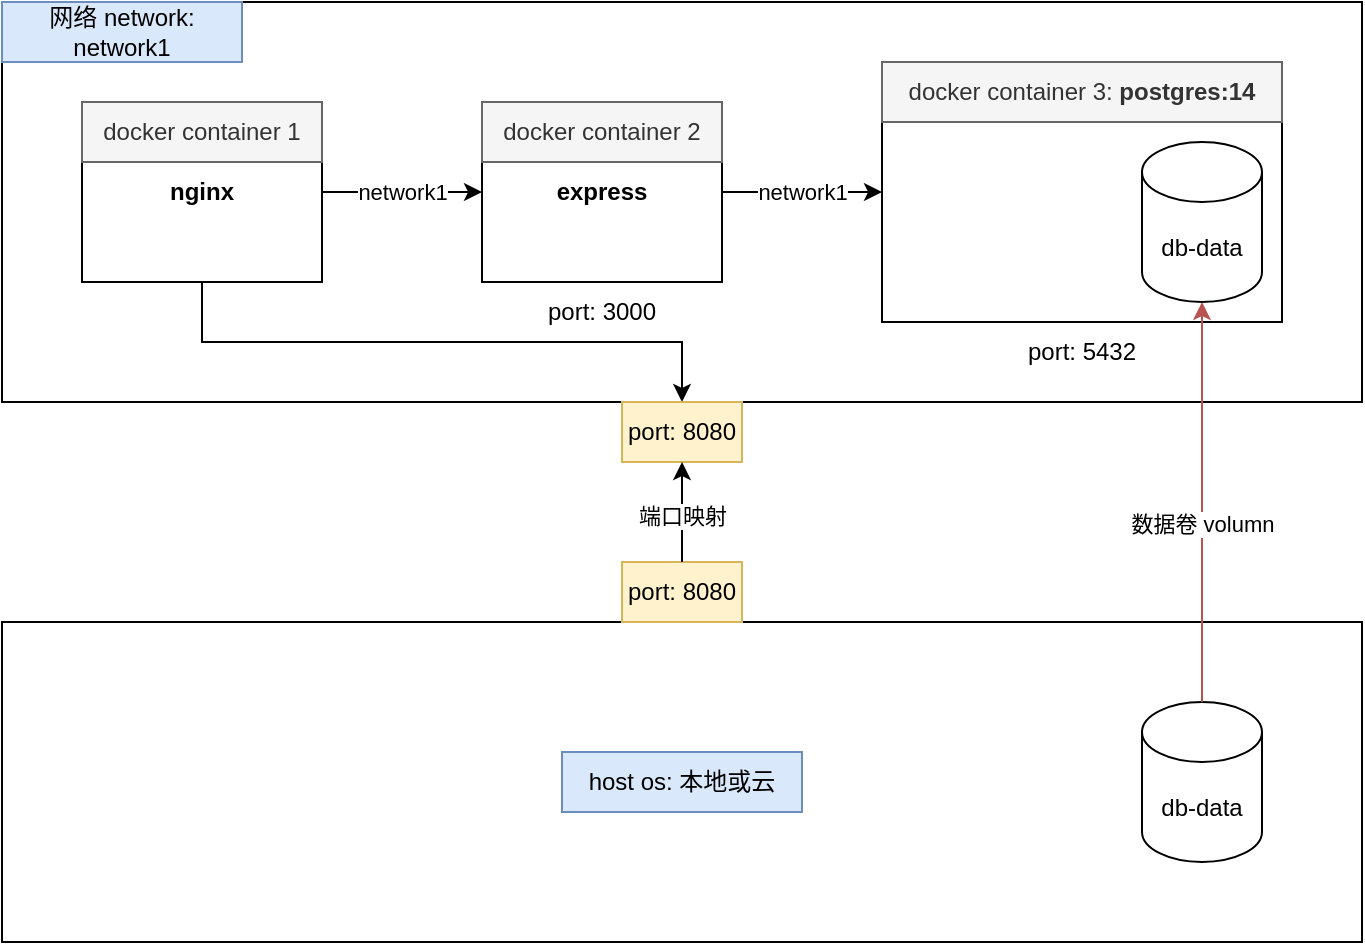 <mxfile version="21.3.6" type="github">
  <diagram name="Page-1" id="Rq1oSXePgIImz6ynmF_V">
    <mxGraphModel dx="821" dy="481" grid="1" gridSize="10" guides="1" tooltips="1" connect="1" arrows="1" fold="1" page="1" pageScale="1" pageWidth="827" pageHeight="1169" math="0" shadow="0">
      <root>
        <mxCell id="0" />
        <mxCell id="1" parent="0" />
        <mxCell id="qoMidcwhRHB_6XK8gQTd-25" value="" style="rounded=0;whiteSpace=wrap;html=1;" vertex="1" parent="1">
          <mxGeometry x="40" y="390" width="680" height="160" as="geometry" />
        </mxCell>
        <mxCell id="qoMidcwhRHB_6XK8gQTd-24" value="" style="rounded=0;whiteSpace=wrap;html=1;" vertex="1" parent="1">
          <mxGeometry x="40" y="80" width="680" height="200" as="geometry" />
        </mxCell>
        <mxCell id="qoMidcwhRHB_6XK8gQTd-2" value="网络 network: network1" style="text;html=1;strokeColor=#6c8ebf;fillColor=#dae8fc;align=center;verticalAlign=middle;whiteSpace=wrap;rounded=0;" vertex="1" parent="1">
          <mxGeometry x="40" y="80" width="120" height="30" as="geometry" />
        </mxCell>
        <mxCell id="qoMidcwhRHB_6XK8gQTd-7" value="network1" style="edgeStyle=orthogonalEdgeStyle;rounded=0;orthogonalLoop=1;jettySize=auto;html=1;" edge="1" parent="1" source="qoMidcwhRHB_6XK8gQTd-3" target="qoMidcwhRHB_6XK8gQTd-4">
          <mxGeometry relative="1" as="geometry" />
        </mxCell>
        <mxCell id="qoMidcwhRHB_6XK8gQTd-3" value="&lt;b&gt;express&lt;/b&gt;" style="rounded=0;whiteSpace=wrap;html=1;" vertex="1" parent="1">
          <mxGeometry x="280" y="130" width="120" height="90" as="geometry" />
        </mxCell>
        <mxCell id="qoMidcwhRHB_6XK8gQTd-4" value="" style="rounded=0;whiteSpace=wrap;html=1;" vertex="1" parent="1">
          <mxGeometry x="480" y="110" width="200" height="130" as="geometry" />
        </mxCell>
        <mxCell id="qoMidcwhRHB_6XK8gQTd-6" value="network1" style="edgeStyle=orthogonalEdgeStyle;rounded=0;orthogonalLoop=1;jettySize=auto;html=1;" edge="1" parent="1" source="qoMidcwhRHB_6XK8gQTd-5" target="qoMidcwhRHB_6XK8gQTd-3">
          <mxGeometry relative="1" as="geometry" />
        </mxCell>
        <mxCell id="qoMidcwhRHB_6XK8gQTd-33" style="edgeStyle=orthogonalEdgeStyle;rounded=0;orthogonalLoop=1;jettySize=auto;html=1;" edge="1" parent="1" source="qoMidcwhRHB_6XK8gQTd-5" target="qoMidcwhRHB_6XK8gQTd-20">
          <mxGeometry relative="1" as="geometry">
            <Array as="points">
              <mxPoint x="140" y="250" />
              <mxPoint x="380" y="250" />
            </Array>
          </mxGeometry>
        </mxCell>
        <mxCell id="qoMidcwhRHB_6XK8gQTd-5" value="&lt;b&gt;nginx&lt;/b&gt;" style="rounded=0;whiteSpace=wrap;html=1;" vertex="1" parent="1">
          <mxGeometry x="80" y="130" width="120" height="90" as="geometry" />
        </mxCell>
        <mxCell id="qoMidcwhRHB_6XK8gQTd-8" value="docker container 1" style="text;html=1;strokeColor=#666666;fillColor=#f5f5f5;align=center;verticalAlign=middle;whiteSpace=wrap;rounded=0;fontColor=#333333;" vertex="1" parent="1">
          <mxGeometry x="80" y="130" width="120" height="30" as="geometry" />
        </mxCell>
        <mxCell id="qoMidcwhRHB_6XK8gQTd-9" value="docker container 2" style="text;html=1;strokeColor=#666666;fillColor=#f5f5f5;align=center;verticalAlign=middle;whiteSpace=wrap;rounded=0;fontColor=#333333;" vertex="1" parent="1">
          <mxGeometry x="280" y="130" width="120" height="30" as="geometry" />
        </mxCell>
        <mxCell id="qoMidcwhRHB_6XK8gQTd-10" value="docker container 3:&lt;b&gt; postgres:14&lt;/b&gt;" style="text;html=1;strokeColor=#666666;fillColor=#f5f5f5;align=center;verticalAlign=middle;whiteSpace=wrap;rounded=0;fontColor=#333333;" vertex="1" parent="1">
          <mxGeometry x="480" y="110" width="200" height="30" as="geometry" />
        </mxCell>
        <mxCell id="qoMidcwhRHB_6XK8gQTd-18" value="port: 5432" style="text;html=1;strokeColor=none;fillColor=none;align=center;verticalAlign=middle;whiteSpace=wrap;rounded=0;" vertex="1" parent="1">
          <mxGeometry x="550" y="240" width="60" height="30" as="geometry" />
        </mxCell>
        <mxCell id="qoMidcwhRHB_6XK8gQTd-19" value="port: 3000" style="text;html=1;strokeColor=none;fillColor=none;align=center;verticalAlign=middle;whiteSpace=wrap;rounded=0;" vertex="1" parent="1">
          <mxGeometry x="310" y="220" width="60" height="30" as="geometry" />
        </mxCell>
        <mxCell id="qoMidcwhRHB_6XK8gQTd-20" value="port: 8080" style="text;html=1;strokeColor=#d6b656;fillColor=#fff2cc;align=center;verticalAlign=middle;whiteSpace=wrap;rounded=0;" vertex="1" parent="1">
          <mxGeometry x="350" y="280" width="60" height="30" as="geometry" />
        </mxCell>
        <mxCell id="qoMidcwhRHB_6XK8gQTd-22" value="db-data" style="shape=cylinder3;whiteSpace=wrap;html=1;boundedLbl=1;backgroundOutline=1;size=15;" vertex="1" parent="1">
          <mxGeometry x="610" y="150" width="60" height="80" as="geometry" />
        </mxCell>
        <mxCell id="qoMidcwhRHB_6XK8gQTd-23" value="db-data" style="shape=cylinder3;whiteSpace=wrap;html=1;boundedLbl=1;backgroundOutline=1;size=15;" vertex="1" parent="1">
          <mxGeometry x="610" y="430" width="60" height="80" as="geometry" />
        </mxCell>
        <mxCell id="qoMidcwhRHB_6XK8gQTd-26" value="host os: 本地或云" style="text;html=1;strokeColor=#6c8ebf;fillColor=#dae8fc;align=center;verticalAlign=middle;whiteSpace=wrap;rounded=0;" vertex="1" parent="1">
          <mxGeometry x="320" y="455" width="120" height="30" as="geometry" />
        </mxCell>
        <mxCell id="qoMidcwhRHB_6XK8gQTd-28" value="" style="endArrow=classic;html=1;rounded=0;fillColor=#f8cecc;strokeColor=#b85450;" edge="1" parent="1" source="qoMidcwhRHB_6XK8gQTd-23" target="qoMidcwhRHB_6XK8gQTd-22">
          <mxGeometry width="50" height="50" relative="1" as="geometry">
            <mxPoint x="640" y="370" as="sourcePoint" />
            <mxPoint x="690" y="320" as="targetPoint" />
          </mxGeometry>
        </mxCell>
        <mxCell id="qoMidcwhRHB_6XK8gQTd-38" value="数据卷 volumn" style="edgeLabel;html=1;align=center;verticalAlign=middle;resizable=0;points=[];" vertex="1" connectable="0" parent="qoMidcwhRHB_6XK8gQTd-28">
          <mxGeometry x="-0.11" relative="1" as="geometry">
            <mxPoint as="offset" />
          </mxGeometry>
        </mxCell>
        <mxCell id="qoMidcwhRHB_6XK8gQTd-29" value="port: 8080" style="text;html=1;strokeColor=#d6b656;fillColor=#fff2cc;align=center;verticalAlign=middle;whiteSpace=wrap;rounded=0;" vertex="1" parent="1">
          <mxGeometry x="350" y="360" width="60" height="30" as="geometry" />
        </mxCell>
        <mxCell id="qoMidcwhRHB_6XK8gQTd-36" value="" style="endArrow=classic;html=1;rounded=0;exitX=0.5;exitY=0;exitDx=0;exitDy=0;entryX=0.5;entryY=1;entryDx=0;entryDy=0;" edge="1" parent="1" source="qoMidcwhRHB_6XK8gQTd-29" target="qoMidcwhRHB_6XK8gQTd-20">
          <mxGeometry width="50" height="50" relative="1" as="geometry">
            <mxPoint x="380" y="350" as="sourcePoint" />
            <mxPoint x="430" y="300" as="targetPoint" />
          </mxGeometry>
        </mxCell>
        <mxCell id="qoMidcwhRHB_6XK8gQTd-37" value="端口映射" style="edgeLabel;html=1;align=center;verticalAlign=middle;resizable=0;points=[];" vertex="1" connectable="0" parent="qoMidcwhRHB_6XK8gQTd-36">
          <mxGeometry x="-0.08" relative="1" as="geometry">
            <mxPoint as="offset" />
          </mxGeometry>
        </mxCell>
      </root>
    </mxGraphModel>
  </diagram>
</mxfile>
